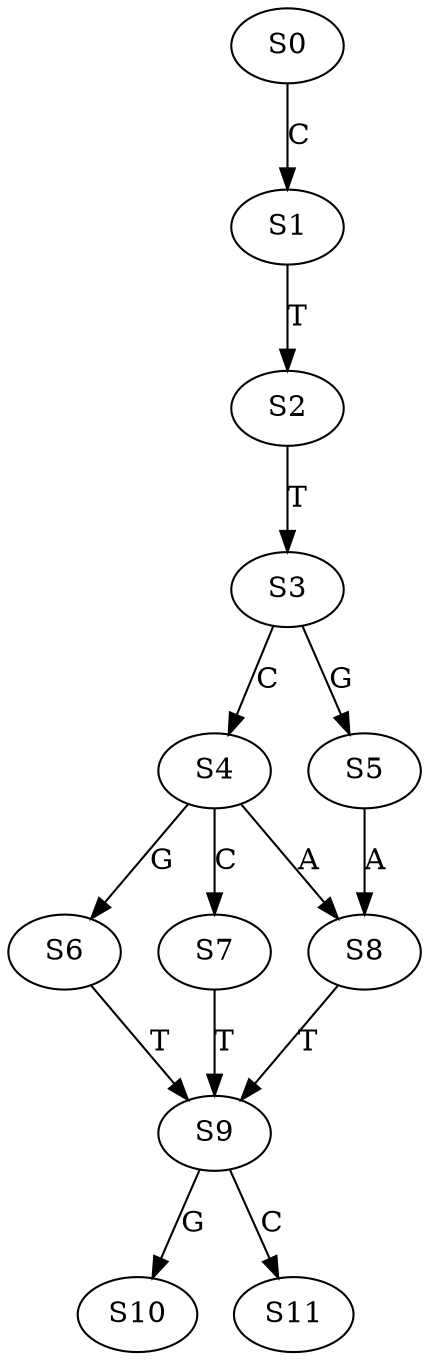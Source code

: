 strict digraph  {
	S0 -> S1 [ label = C ];
	S1 -> S2 [ label = T ];
	S2 -> S3 [ label = T ];
	S3 -> S4 [ label = C ];
	S3 -> S5 [ label = G ];
	S4 -> S6 [ label = G ];
	S4 -> S7 [ label = C ];
	S4 -> S8 [ label = A ];
	S5 -> S8 [ label = A ];
	S6 -> S9 [ label = T ];
	S7 -> S9 [ label = T ];
	S8 -> S9 [ label = T ];
	S9 -> S10 [ label = G ];
	S9 -> S11 [ label = C ];
}
